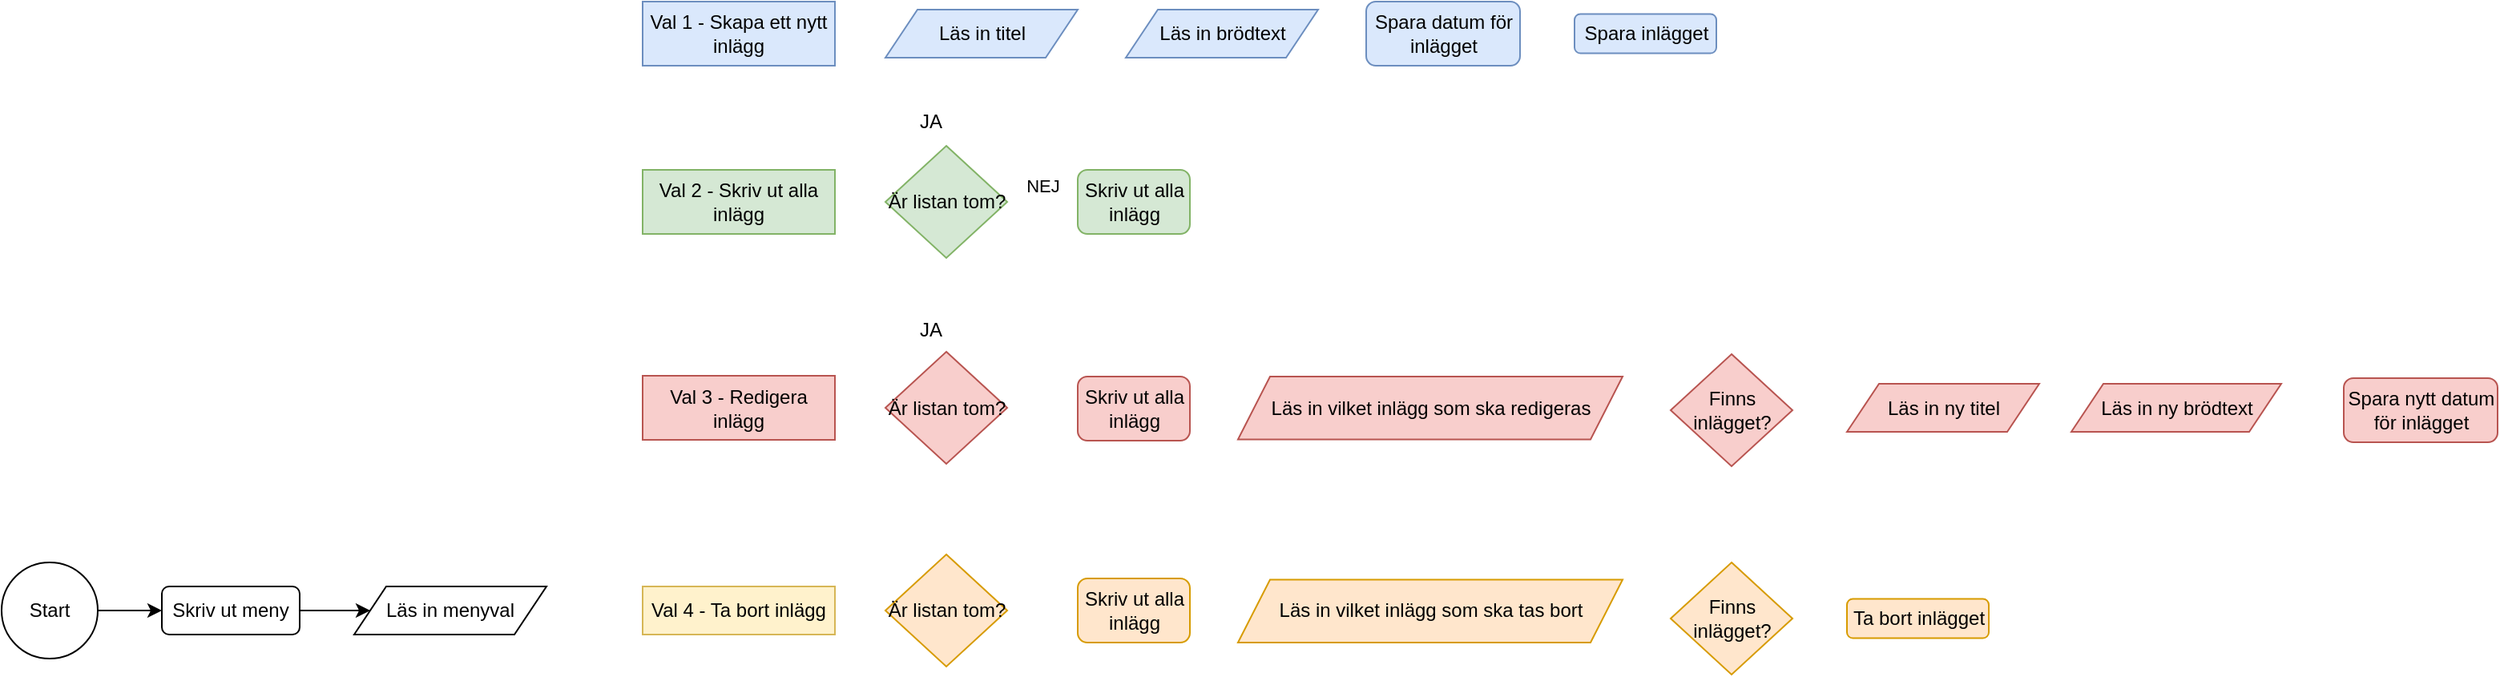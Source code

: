<mxfile version="25.0.1">
  <diagram id="C5RBs43oDa-KdzZeNtuy" name="Page-1">
    <mxGraphModel dx="2731" dy="865" grid="1" gridSize="10" guides="1" tooltips="1" connect="1" arrows="1" fold="1" page="1" pageScale="1" pageWidth="1169" pageHeight="827" math="0" shadow="0">
      <root>
        <mxCell id="WIyWlLk6GJQsqaUBKTNV-0" />
        <mxCell id="WIyWlLk6GJQsqaUBKTNV-1" parent="WIyWlLk6GJQsqaUBKTNV-0" />
        <mxCell id="gozU1Z4TzMXtubI0LWsz-75" style="edgeStyle=orthogonalEdgeStyle;shape=connector;curved=0;rounded=1;orthogonalLoop=1;jettySize=auto;html=1;exitX=1;exitY=0.5;exitDx=0;exitDy=0;entryX=0;entryY=0.5;entryDx=0;entryDy=0;strokeColor=default;align=center;verticalAlign=middle;fontFamily=Helvetica;fontSize=11;fontColor=default;labelBackgroundColor=default;endArrow=classic;" edge="1" parent="WIyWlLk6GJQsqaUBKTNV-1" source="WIyWlLk6GJQsqaUBKTNV-3" target="gozU1Z4TzMXtubI0LWsz-2">
          <mxGeometry relative="1" as="geometry" />
        </mxCell>
        <mxCell id="WIyWlLk6GJQsqaUBKTNV-3" value="Skriv ut meny" style="rounded=1;whiteSpace=wrap;html=1;fontSize=12;glass=0;strokeWidth=1;shadow=0;" parent="WIyWlLk6GJQsqaUBKTNV-1" vertex="1">
          <mxGeometry x="-710" y="505" width="86" height="30" as="geometry" />
        </mxCell>
        <mxCell id="gozU1Z4TzMXtubI0LWsz-74" style="edgeStyle=orthogonalEdgeStyle;shape=connector;curved=0;rounded=1;orthogonalLoop=1;jettySize=auto;html=1;exitX=1;exitY=0.5;exitDx=0;exitDy=0;entryX=0;entryY=0.5;entryDx=0;entryDy=0;strokeColor=default;align=center;verticalAlign=middle;fontFamily=Helvetica;fontSize=11;fontColor=default;labelBackgroundColor=default;endArrow=classic;" edge="1" parent="WIyWlLk6GJQsqaUBKTNV-1" source="gozU1Z4TzMXtubI0LWsz-0" target="WIyWlLk6GJQsqaUBKTNV-3">
          <mxGeometry relative="1" as="geometry" />
        </mxCell>
        <mxCell id="gozU1Z4TzMXtubI0LWsz-0" value="Start" style="ellipse;whiteSpace=wrap;html=1;aspect=fixed;" vertex="1" parent="WIyWlLk6GJQsqaUBKTNV-1">
          <mxGeometry x="-810" y="490" width="60" height="60" as="geometry" />
        </mxCell>
        <mxCell id="gozU1Z4TzMXtubI0LWsz-2" value="Läs in menyval" style="shape=parallelogram;perimeter=parallelogramPerimeter;whiteSpace=wrap;html=1;fixedSize=1;" vertex="1" parent="WIyWlLk6GJQsqaUBKTNV-1">
          <mxGeometry x="-590" y="505" width="120" height="30" as="geometry" />
        </mxCell>
        <mxCell id="gozU1Z4TzMXtubI0LWsz-46" value="Skriv ut alla inlägg" style="rounded=1;whiteSpace=wrap;html=1;fillColor=#d5e8d4;strokeColor=#82b366;" vertex="1" parent="WIyWlLk6GJQsqaUBKTNV-1">
          <mxGeometry x="-138.5" y="245" width="70" height="40" as="geometry" />
        </mxCell>
        <mxCell id="gozU1Z4TzMXtubI0LWsz-66" value="Är listan tom?" style="rhombus;whiteSpace=wrap;html=1;fillColor=#d5e8d4;strokeColor=#82b366;" vertex="1" parent="WIyWlLk6GJQsqaUBKTNV-1">
          <mxGeometry x="-258.5" y="230" width="76" height="70" as="geometry" />
        </mxCell>
        <mxCell id="gozU1Z4TzMXtubI0LWsz-90" value="Läs in titel" style="shape=parallelogram;perimeter=parallelogramPerimeter;whiteSpace=wrap;html=1;fixedSize=1;fillColor=#dae8fc;strokeColor=#6c8ebf;" vertex="1" parent="WIyWlLk6GJQsqaUBKTNV-1">
          <mxGeometry x="-258.5" y="145" width="120" height="30" as="geometry" />
        </mxCell>
        <mxCell id="gozU1Z4TzMXtubI0LWsz-92" value="Läs in brödtext" style="shape=parallelogram;perimeter=parallelogramPerimeter;whiteSpace=wrap;html=1;fixedSize=1;fillColor=#dae8fc;strokeColor=#6c8ebf;" vertex="1" parent="WIyWlLk6GJQsqaUBKTNV-1">
          <mxGeometry x="-108.5" y="145" width="120" height="30" as="geometry" />
        </mxCell>
        <mxCell id="gozU1Z4TzMXtubI0LWsz-94" value="Spara datum för inlägget" style="rounded=1;whiteSpace=wrap;html=1;fillColor=#dae8fc;strokeColor=#6c8ebf;" vertex="1" parent="WIyWlLk6GJQsqaUBKTNV-1">
          <mxGeometry x="41.5" y="140" width="96" height="40" as="geometry" />
        </mxCell>
        <mxCell id="gozU1Z4TzMXtubI0LWsz-95" value="Spara inlägget" style="rounded=1;whiteSpace=wrap;html=1;fillColor=#dae8fc;strokeColor=#6c8ebf;" vertex="1" parent="WIyWlLk6GJQsqaUBKTNV-1">
          <mxGeometry x="171.5" y="147.75" width="88.5" height="24.5" as="geometry" />
        </mxCell>
        <mxCell id="gozU1Z4TzMXtubI0LWsz-102" value="&lt;font style=&quot;font-size: 12px;&quot;&gt;JA&lt;/font&gt;" style="text;html=1;align=center;verticalAlign=middle;whiteSpace=wrap;rounded=0;fontFamily=Helvetica;fontSize=11;fontColor=default;labelBackgroundColor=default;" vertex="1" parent="WIyWlLk6GJQsqaUBKTNV-1">
          <mxGeometry x="-260" y="200" width="60" height="30" as="geometry" />
        </mxCell>
        <mxCell id="gozU1Z4TzMXtubI0LWsz-103" value="NEJ" style="text;html=1;align=center;verticalAlign=middle;whiteSpace=wrap;rounded=0;fontFamily=Helvetica;fontSize=11;fontColor=default;labelBackgroundColor=default;" vertex="1" parent="WIyWlLk6GJQsqaUBKTNV-1">
          <mxGeometry x="-190" y="245" width="60" height="20" as="geometry" />
        </mxCell>
        <mxCell id="gozU1Z4TzMXtubI0LWsz-106" value="Är listan tom?" style="rhombus;whiteSpace=wrap;html=1;fillColor=#f8cecc;strokeColor=#b85450;" vertex="1" parent="WIyWlLk6GJQsqaUBKTNV-1">
          <mxGeometry x="-258.5" y="358.5" width="76" height="70" as="geometry" />
        </mxCell>
        <mxCell id="gozU1Z4TzMXtubI0LWsz-109" value="&lt;font style=&quot;font-size: 12px;&quot;&gt;JA&lt;/font&gt;" style="text;html=1;align=center;verticalAlign=middle;whiteSpace=wrap;rounded=0;fontFamily=Helvetica;fontSize=11;fontColor=default;labelBackgroundColor=default;" vertex="1" parent="WIyWlLk6GJQsqaUBKTNV-1">
          <mxGeometry x="-260" y="330" width="60" height="30" as="geometry" />
        </mxCell>
        <mxCell id="gozU1Z4TzMXtubI0LWsz-118" value="&lt;div&gt;&lt;font style=&quot;font-size: 12px;&quot;&gt;Val 1 - Skapa ett nytt inlägg&lt;/font&gt;&lt;br&gt;&lt;/div&gt;" style="rounded=0;whiteSpace=wrap;html=1;fontFamily=Helvetica;fontSize=11;labelBackgroundColor=none;fillColor=#dae8fc;strokeColor=#6c8ebf;" vertex="1" parent="WIyWlLk6GJQsqaUBKTNV-1">
          <mxGeometry x="-410" y="140" width="120" height="40" as="geometry" />
        </mxCell>
        <mxCell id="gozU1Z4TzMXtubI0LWsz-123" value="&lt;font style=&quot;font-size: 12px;&quot;&gt;Val 2 - Skriv ut alla inlägg&lt;/font&gt;" style="rounded=0;whiteSpace=wrap;html=1;fontFamily=Helvetica;fontSize=11;labelBackgroundColor=none;fillColor=#d5e8d4;strokeColor=#82b366;" vertex="1" parent="WIyWlLk6GJQsqaUBKTNV-1">
          <mxGeometry x="-410" y="245" width="120" height="40" as="geometry" />
        </mxCell>
        <mxCell id="gozU1Z4TzMXtubI0LWsz-128" value="&lt;font style=&quot;font-size: 12px;&quot;&gt;Val 3 - Redigera inlägg&lt;br&gt;&lt;/font&gt;" style="rounded=0;whiteSpace=wrap;html=1;fontFamily=Helvetica;fontSize=11;labelBackgroundColor=none;fillColor=#f8cecc;strokeColor=#b85450;" vertex="1" parent="WIyWlLk6GJQsqaUBKTNV-1">
          <mxGeometry x="-410" y="373.5" width="120" height="40" as="geometry" />
        </mxCell>
        <mxCell id="gozU1Z4TzMXtubI0LWsz-134" value="Läs in vilket inlägg som ska redigeras" style="shape=parallelogram;perimeter=parallelogramPerimeter;whiteSpace=wrap;html=1;fixedSize=1;fillColor=#f8cecc;strokeColor=#b85450;" vertex="1" parent="WIyWlLk6GJQsqaUBKTNV-1">
          <mxGeometry x="-38.5" y="374" width="240" height="39.25" as="geometry" />
        </mxCell>
        <mxCell id="gozU1Z4TzMXtubI0LWsz-135" value="Läs in ny titel" style="shape=parallelogram;perimeter=parallelogramPerimeter;whiteSpace=wrap;html=1;fixedSize=1;fillColor=#f8cecc;strokeColor=#b85450;" vertex="1" parent="WIyWlLk6GJQsqaUBKTNV-1">
          <mxGeometry x="341.5" y="378.5" width="120" height="30" as="geometry" />
        </mxCell>
        <mxCell id="gozU1Z4TzMXtubI0LWsz-137" value="Läs in ny brödtext" style="shape=parallelogram;perimeter=parallelogramPerimeter;whiteSpace=wrap;html=1;fixedSize=1;fillColor=#f8cecc;strokeColor=#b85450;" vertex="1" parent="WIyWlLk6GJQsqaUBKTNV-1">
          <mxGeometry x="481.5" y="378.5" width="131" height="30" as="geometry" />
        </mxCell>
        <mxCell id="gozU1Z4TzMXtubI0LWsz-139" value="Skriv ut alla inlägg" style="rounded=1;whiteSpace=wrap;html=1;fillColor=#ffe6cc;strokeColor=#d79b00;" vertex="1" parent="WIyWlLk6GJQsqaUBKTNV-1">
          <mxGeometry x="-138.5" y="500" width="70" height="40" as="geometry" />
        </mxCell>
        <mxCell id="gozU1Z4TzMXtubI0LWsz-142" value="Spara nytt datum för inlägget" style="rounded=1;whiteSpace=wrap;html=1;fillColor=#f8cecc;strokeColor=#b85450;" vertex="1" parent="WIyWlLk6GJQsqaUBKTNV-1">
          <mxGeometry x="651.5" y="375" width="96" height="40" as="geometry" />
        </mxCell>
        <mxCell id="gozU1Z4TzMXtubI0LWsz-147" value="&lt;font style=&quot;font-size: 12px;&quot;&gt;Val 4 - Ta bort inlägg&lt;br&gt;&lt;/font&gt;" style="rounded=0;whiteSpace=wrap;html=1;fontFamily=Helvetica;fontSize=11;labelBackgroundColor=none;fillColor=#fff2cc;strokeColor=#d6b656;" vertex="1" parent="WIyWlLk6GJQsqaUBKTNV-1">
          <mxGeometry x="-410" y="505" width="120" height="30" as="geometry" />
        </mxCell>
        <mxCell id="gozU1Z4TzMXtubI0LWsz-150" value="Är listan tom?" style="rhombus;whiteSpace=wrap;html=1;fillColor=#ffe6cc;strokeColor=#d79b00;" vertex="1" parent="WIyWlLk6GJQsqaUBKTNV-1">
          <mxGeometry x="-258.5" y="485" width="76" height="70" as="geometry" />
        </mxCell>
        <mxCell id="gozU1Z4TzMXtubI0LWsz-151" value="Skriv ut alla inlägg" style="rounded=1;whiteSpace=wrap;html=1;fillColor=#f8cecc;strokeColor=#b85450;" vertex="1" parent="WIyWlLk6GJQsqaUBKTNV-1">
          <mxGeometry x="-138.5" y="374" width="70" height="40" as="geometry" />
        </mxCell>
        <mxCell id="gozU1Z4TzMXtubI0LWsz-152" value="Läs in vilket inlägg som ska tas bort" style="shape=parallelogram;perimeter=parallelogramPerimeter;whiteSpace=wrap;html=1;fixedSize=1;fillColor=#ffe6cc;strokeColor=#d79b00;" vertex="1" parent="WIyWlLk6GJQsqaUBKTNV-1">
          <mxGeometry x="-38.5" y="500.75" width="240" height="39.25" as="geometry" />
        </mxCell>
        <mxCell id="gozU1Z4TzMXtubI0LWsz-153" value="Finns inlägget?" style="rhombus;whiteSpace=wrap;html=1;fillColor=#ffe6cc;strokeColor=#d79b00;" vertex="1" parent="WIyWlLk6GJQsqaUBKTNV-1">
          <mxGeometry x="231.5" y="490" width="76" height="70" as="geometry" />
        </mxCell>
        <mxCell id="gozU1Z4TzMXtubI0LWsz-154" value="Finns inlägget?" style="rhombus;whiteSpace=wrap;html=1;fillColor=#f8cecc;strokeColor=#b85450;" vertex="1" parent="WIyWlLk6GJQsqaUBKTNV-1">
          <mxGeometry x="231.5" y="360" width="76" height="70" as="geometry" />
        </mxCell>
        <mxCell id="gozU1Z4TzMXtubI0LWsz-156" value="Ta bort inlägget" style="rounded=1;whiteSpace=wrap;html=1;fillColor=#ffe6cc;strokeColor=#d79b00;" vertex="1" parent="WIyWlLk6GJQsqaUBKTNV-1">
          <mxGeometry x="341.5" y="512.75" width="88.5" height="24.5" as="geometry" />
        </mxCell>
      </root>
    </mxGraphModel>
  </diagram>
</mxfile>
